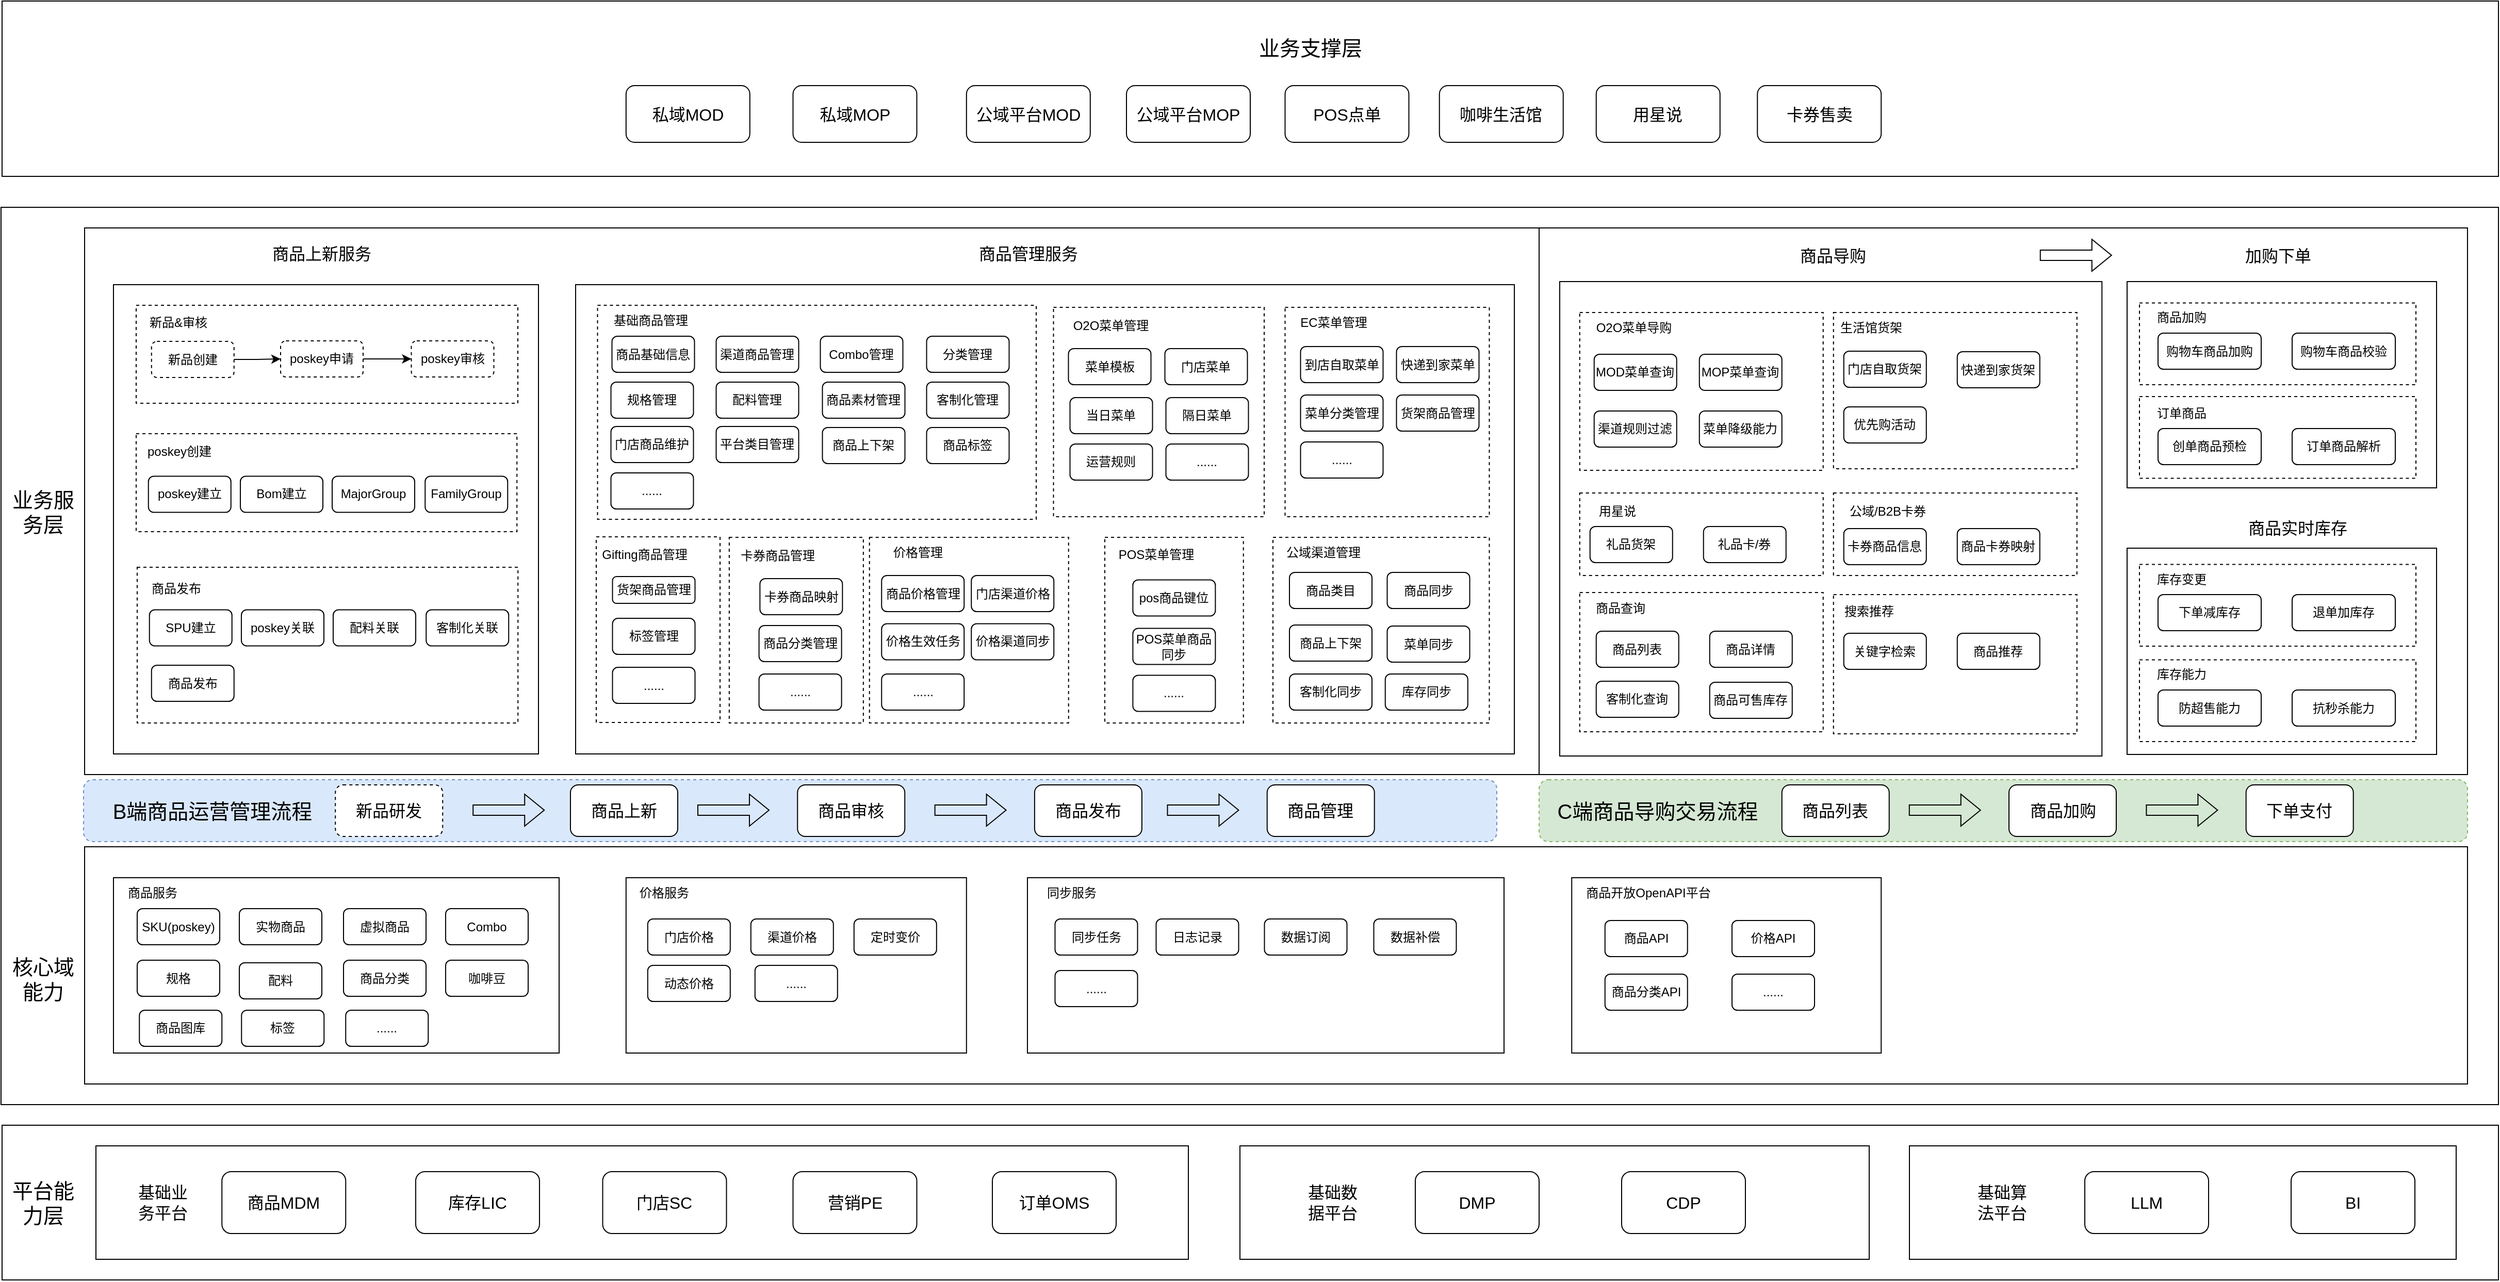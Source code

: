 <mxfile version="24.6.5" type="github">
  <diagram name="第 1 页" id="JwEo4ZOWfjB8EyRa8ezt">
    <mxGraphModel dx="1368" dy="795" grid="1" gridSize="10" guides="1" tooltips="1" connect="1" arrows="1" fold="1" page="1" pageScale="1" pageWidth="827" pageHeight="1169" math="0" shadow="0">
      <root>
        <mxCell id="0" />
        <mxCell id="1" parent="0" />
        <mxCell id="l0JusLFjUwzGI8Q3Fxrc-1" value="" style="rounded=0;whiteSpace=wrap;html=1;direction=west;" parent="1" vertex="1">
          <mxGeometry x="31" y="40" width="2420" height="170" as="geometry" />
        </mxCell>
        <mxCell id="l0JusLFjUwzGI8Q3Fxrc-2" value="私域MOD" style="rounded=1;whiteSpace=wrap;html=1;fontSize=16;" parent="1" vertex="1">
          <mxGeometry x="635.9" y="122" width="120" height="55" as="geometry" />
        </mxCell>
        <mxCell id="l0JusLFjUwzGI8Q3Fxrc-3" value="私域MOP" style="rounded=1;whiteSpace=wrap;html=1;fontSize=16;" parent="1" vertex="1">
          <mxGeometry x="797.75" y="122" width="120" height="55" as="geometry" />
        </mxCell>
        <mxCell id="l0JusLFjUwzGI8Q3Fxrc-4" value="公域平台MOD" style="rounded=1;whiteSpace=wrap;html=1;fontSize=16;" parent="1" vertex="1">
          <mxGeometry x="965.9" y="122" width="120" height="55" as="geometry" />
        </mxCell>
        <mxCell id="l0JusLFjUwzGI8Q3Fxrc-5" value="公域平台MOP" style="rounded=1;whiteSpace=wrap;html=1;fontSize=16;" parent="1" vertex="1">
          <mxGeometry x="1121" y="122" width="120" height="55" as="geometry" />
        </mxCell>
        <mxCell id="l0JusLFjUwzGI8Q3Fxrc-6" value="POS点单" style="rounded=1;whiteSpace=wrap;html=1;fontSize=16;" parent="1" vertex="1">
          <mxGeometry x="1274.75" y="122" width="120" height="55" as="geometry" />
        </mxCell>
        <mxCell id="l0JusLFjUwzGI8Q3Fxrc-7" value="咖啡生活馆" style="rounded=1;whiteSpace=wrap;html=1;fontSize=16;" parent="1" vertex="1">
          <mxGeometry x="1424.38" y="122" width="120" height="55" as="geometry" />
        </mxCell>
        <mxCell id="l0JusLFjUwzGI8Q3Fxrc-8" value="卡券售卖" style="rounded=1;whiteSpace=wrap;html=1;fontSize=16;" parent="1" vertex="1">
          <mxGeometry x="1732.63" y="122" width="120" height="55" as="geometry" />
        </mxCell>
        <mxCell id="l0JusLFjUwzGI8Q3Fxrc-9" value="用星说" style="rounded=1;whiteSpace=wrap;html=1;fontSize=16;" parent="1" vertex="1">
          <mxGeometry x="1576.38" y="122" width="120" height="55" as="geometry" />
        </mxCell>
        <mxCell id="l0JusLFjUwzGI8Q3Fxrc-10" value="业务支撑层" style="text;html=1;align=center;verticalAlign=middle;whiteSpace=wrap;rounded=0;fontSize=20;" parent="1" vertex="1">
          <mxGeometry x="1241" y="70" width="117.25" height="30" as="geometry" />
        </mxCell>
        <mxCell id="l0JusLFjUwzGI8Q3Fxrc-12" value="" style="rounded=0;whiteSpace=wrap;html=1;" parent="1" vertex="1">
          <mxGeometry x="30" y="240" width="2421" height="870" as="geometry" />
        </mxCell>
        <mxCell id="l0JusLFjUwzGI8Q3Fxrc-15" value="业务服务层" style="text;html=1;align=center;verticalAlign=middle;whiteSpace=wrap;rounded=0;fontSize=20;" parent="1" vertex="1">
          <mxGeometry x="31" y="519.5" width="80" height="30" as="geometry" />
        </mxCell>
        <mxCell id="l0JusLFjUwzGI8Q3Fxrc-16" value="" style="rounded=0;whiteSpace=wrap;html=1;" parent="1" vertex="1">
          <mxGeometry x="111" y="260" width="2310" height="530" as="geometry" />
        </mxCell>
        <mxCell id="l0JusLFjUwzGI8Q3Fxrc-17" value="" style="rounded=0;whiteSpace=wrap;html=1;" parent="1" vertex="1">
          <mxGeometry x="111" y="860" width="2310" height="230" as="geometry" />
        </mxCell>
        <mxCell id="l0JusLFjUwzGI8Q3Fxrc-18" value="核心域能力" style="text;html=1;align=center;verticalAlign=middle;whiteSpace=wrap;rounded=0;fontSize=20;" parent="1" vertex="1">
          <mxGeometry x="36" y="972.5" width="70" height="30" as="geometry" />
        </mxCell>
        <mxCell id="l0JusLFjUwzGI8Q3Fxrc-23" value="" style="rounded=0;whiteSpace=wrap;html=1;" parent="1" vertex="1">
          <mxGeometry x="139" y="890" width="432" height="170" as="geometry" />
        </mxCell>
        <mxCell id="l0JusLFjUwzGI8Q3Fxrc-24" value="商品服务" style="text;html=1;align=center;verticalAlign=middle;whiteSpace=wrap;rounded=0;" parent="1" vertex="1">
          <mxGeometry x="146.88" y="890" width="60" height="30" as="geometry" />
        </mxCell>
        <mxCell id="lA0qyLo4BKjcHxZ-h1YO-49" value="SKU(poskey)" style="rounded=1;whiteSpace=wrap;html=1;" parent="1" vertex="1">
          <mxGeometry x="162" y="920" width="80" height="35" as="geometry" />
        </mxCell>
        <mxCell id="lA0qyLo4BKjcHxZ-h1YO-50" value="商品分类" style="rounded=1;whiteSpace=wrap;html=1;" parent="1" vertex="1">
          <mxGeometry x="362" y="970" width="80" height="35" as="geometry" />
        </mxCell>
        <mxCell id="lA0qyLo4BKjcHxZ-h1YO-51" value="实物商品" style="rounded=1;whiteSpace=wrap;html=1;" parent="1" vertex="1">
          <mxGeometry x="261" y="920" width="80" height="35" as="geometry" />
        </mxCell>
        <mxCell id="lA0qyLo4BKjcHxZ-h1YO-52" value="配料" style="rounded=1;whiteSpace=wrap;html=1;" parent="1" vertex="1">
          <mxGeometry x="261" y="972.5" width="80" height="35" as="geometry" />
        </mxCell>
        <mxCell id="lA0qyLo4BKjcHxZ-h1YO-61" value="咖啡豆" style="rounded=1;whiteSpace=wrap;html=1;" parent="1" vertex="1">
          <mxGeometry x="461" y="970" width="80" height="35" as="geometry" />
        </mxCell>
        <mxCell id="lA0qyLo4BKjcHxZ-h1YO-63" value="虚拟商品" style="rounded=1;whiteSpace=wrap;html=1;" parent="1" vertex="1">
          <mxGeometry x="362" y="920" width="80" height="35" as="geometry" />
        </mxCell>
        <mxCell id="lA0qyLo4BKjcHxZ-h1YO-64" value="Combo" style="rounded=1;whiteSpace=wrap;html=1;" parent="1" vertex="1">
          <mxGeometry x="461" y="920" width="80" height="35" as="geometry" />
        </mxCell>
        <mxCell id="l0JusLFjUwzGI8Q3Fxrc-28" value="" style="rounded=0;whiteSpace=wrap;html=1;" parent="1" vertex="1">
          <mxGeometry x="635.9" y="890" width="330" height="170" as="geometry" />
        </mxCell>
        <mxCell id="l0JusLFjUwzGI8Q3Fxrc-29" value="价格服务" style="text;html=1;align=center;verticalAlign=middle;whiteSpace=wrap;rounded=0;" parent="1" vertex="1">
          <mxGeometry x="643.25" y="890" width="60" height="30" as="geometry" />
        </mxCell>
        <mxCell id="l0JusLFjUwzGI8Q3Fxrc-30" value="规格" style="rounded=1;whiteSpace=wrap;html=1;" parent="1" vertex="1">
          <mxGeometry x="162" y="970" width="80" height="35" as="geometry" />
        </mxCell>
        <mxCell id="l0JusLFjUwzGI8Q3Fxrc-33" value="门店价格" style="rounded=1;whiteSpace=wrap;html=1;" parent="1" vertex="1">
          <mxGeometry x="656.9" y="930" width="80" height="35" as="geometry" />
        </mxCell>
        <mxCell id="l0JusLFjUwzGI8Q3Fxrc-34" value="渠道价格" style="rounded=1;whiteSpace=wrap;html=1;" parent="1" vertex="1">
          <mxGeometry x="756.9" y="930" width="80" height="35" as="geometry" />
        </mxCell>
        <mxCell id="l0JusLFjUwzGI8Q3Fxrc-35" value="定时变价" style="rounded=1;whiteSpace=wrap;html=1;" parent="1" vertex="1">
          <mxGeometry x="856.9" y="930" width="80" height="35" as="geometry" />
        </mxCell>
        <mxCell id="l0JusLFjUwzGI8Q3Fxrc-67" style="rounded=0;orthogonalLoop=1;jettySize=auto;html=1;startArrow=none;startFill=0;endArrow=none;endFill=0;entryX=0.49;entryY=1;entryDx=0;entryDy=0;exitX=0.49;exitY=0;exitDx=0;exitDy=0;exitPerimeter=0;entryPerimeter=0;" parent="1" edge="1">
          <mxGeometry relative="1" as="geometry">
            <mxPoint x="1521.0" y="260" as="sourcePoint" />
            <mxPoint x="1521.0" y="790" as="targetPoint" />
          </mxGeometry>
        </mxCell>
        <mxCell id="l0JusLFjUwzGI8Q3Fxrc-99" value="商品导购" style="text;html=1;align=center;verticalAlign=middle;whiteSpace=wrap;rounded=0;fontSize=16;" parent="1" vertex="1">
          <mxGeometry x="1750.5" y="272" width="110" height="30" as="geometry" />
        </mxCell>
        <mxCell id="l0JusLFjUwzGI8Q3Fxrc-100" value="商品管理服务" style="text;html=1;align=center;verticalAlign=middle;whiteSpace=wrap;rounded=0;fontSize=16;" parent="1" vertex="1">
          <mxGeometry x="970.75" y="270" width="110" height="30" as="geometry" />
        </mxCell>
        <mxCell id="l0JusLFjUwzGI8Q3Fxrc-126" value="" style="rounded=0;whiteSpace=wrap;html=1;" parent="1" vertex="1">
          <mxGeometry x="1025" y="890" width="462" height="170" as="geometry" />
        </mxCell>
        <mxCell id="l0JusLFjUwzGI8Q3Fxrc-127" value="同步服务" style="text;html=1;align=center;verticalAlign=middle;whiteSpace=wrap;rounded=0;" parent="1" vertex="1">
          <mxGeometry x="1026.75" y="890" width="81.5" height="30" as="geometry" />
        </mxCell>
        <mxCell id="l0JusLFjUwzGI8Q3Fxrc-128" value="同步任务" style="rounded=1;whiteSpace=wrap;html=1;" parent="1" vertex="1">
          <mxGeometry x="1051.75" y="930" width="80" height="35" as="geometry" />
        </mxCell>
        <mxCell id="l0JusLFjUwzGI8Q3Fxrc-129" value="日志记录" style="rounded=1;whiteSpace=wrap;html=1;" parent="1" vertex="1">
          <mxGeometry x="1149.75" y="930" width="80" height="35" as="geometry" />
        </mxCell>
        <mxCell id="l0JusLFjUwzGI8Q3Fxrc-130" value="数据订阅" style="rounded=1;whiteSpace=wrap;html=1;" parent="1" vertex="1">
          <mxGeometry x="1254.75" y="930" width="80" height="35" as="geometry" />
        </mxCell>
        <mxCell id="l0JusLFjUwzGI8Q3Fxrc-131" value="数据补偿" style="rounded=1;whiteSpace=wrap;html=1;" parent="1" vertex="1">
          <mxGeometry x="1360.75" y="930" width="80" height="35" as="geometry" />
        </mxCell>
        <mxCell id="l0JusLFjUwzGI8Q3Fxrc-138" value="......" style="rounded=1;whiteSpace=wrap;html=1;" parent="1" vertex="1">
          <mxGeometry x="1051.75" y="980" width="80" height="35" as="geometry" />
        </mxCell>
        <mxCell id="l0JusLFjUwzGI8Q3Fxrc-139" value="动态价格" style="rounded=1;whiteSpace=wrap;html=1;" parent="1" vertex="1">
          <mxGeometry x="656.9" y="975" width="80" height="35" as="geometry" />
        </mxCell>
        <mxCell id="l0JusLFjUwzGI8Q3Fxrc-143" value="" style="rounded=0;whiteSpace=wrap;html=1;" parent="1" vertex="1">
          <mxGeometry x="31" y="1130" width="2420" height="150" as="geometry" />
        </mxCell>
        <mxCell id="pvQKCGcLA8fGIk94UltW-13" value="平台能力层" style="text;html=1;align=center;verticalAlign=middle;whiteSpace=wrap;rounded=0;fontSize=20;" parent="1" vertex="1">
          <mxGeometry x="31" y="1190" width="80" height="30" as="geometry" />
        </mxCell>
        <mxCell id="4RWsOriVvPdj0GlWGHnn-2" value="" style="rounded=0;whiteSpace=wrap;html=1;" parent="1" vertex="1">
          <mxGeometry x="122" y="1150" width="1059" height="110" as="geometry" />
        </mxCell>
        <mxCell id="4RWsOriVvPdj0GlWGHnn-3" value="&lt;span style=&quot;font-size: 16px;&quot;&gt;商品MDM&lt;/span&gt;" style="rounded=1;whiteSpace=wrap;html=1;" parent="1" vertex="1">
          <mxGeometry x="244.13" y="1175" width="120" height="60" as="geometry" />
        </mxCell>
        <mxCell id="4RWsOriVvPdj0GlWGHnn-4" value="&lt;span style=&quot;font-size: 16px;&quot;&gt;库存LIC&lt;/span&gt;" style="rounded=1;whiteSpace=wrap;html=1;" parent="1" vertex="1">
          <mxGeometry x="431.99" y="1175" width="120" height="60" as="geometry" />
        </mxCell>
        <mxCell id="4RWsOriVvPdj0GlWGHnn-5" value="&lt;span style=&quot;font-size: 16px;&quot;&gt;门店SC&lt;/span&gt;" style="rounded=1;whiteSpace=wrap;html=1;" parent="1" vertex="1">
          <mxGeometry x="613.25" y="1175" width="120" height="60" as="geometry" />
        </mxCell>
        <mxCell id="4RWsOriVvPdj0GlWGHnn-6" value="基础业务平台" style="text;html=1;align=center;verticalAlign=middle;whiteSpace=wrap;rounded=0;fontSize=16;" parent="1" vertex="1">
          <mxGeometry x="156.63" y="1190" width="60" height="30" as="geometry" />
        </mxCell>
        <mxCell id="4RWsOriVvPdj0GlWGHnn-7" value="&lt;span style=&quot;font-size: 16px;&quot;&gt;营销PE&lt;/span&gt;" style="rounded=1;whiteSpace=wrap;html=1;" parent="1" vertex="1">
          <mxGeometry x="797.75" y="1175" width="120" height="60" as="geometry" />
        </mxCell>
        <mxCell id="4RWsOriVvPdj0GlWGHnn-8" value="&lt;span style=&quot;font-size: 16px;&quot;&gt;订单OMS&lt;/span&gt;" style="rounded=1;whiteSpace=wrap;html=1;" parent="1" vertex="1">
          <mxGeometry x="991" y="1175" width="120" height="60" as="geometry" />
        </mxCell>
        <mxCell id="4RWsOriVvPdj0GlWGHnn-9" value="" style="rounded=0;whiteSpace=wrap;html=1;" parent="1" vertex="1">
          <mxGeometry x="1231" y="1150" width="610" height="110" as="geometry" />
        </mxCell>
        <mxCell id="tdg6JYN3YG7xBNc5__Ap-3" value="" style="rounded=0;whiteSpace=wrap;html=1;" parent="1" vertex="1">
          <mxGeometry x="1541" y="312" width="525.63" height="460" as="geometry" />
        </mxCell>
        <mxCell id="4RWsOriVvPdj0GlWGHnn-10" value="基础数据平台" style="text;html=1;align=center;verticalAlign=middle;whiteSpace=wrap;rounded=0;fontSize=16;" parent="1" vertex="1">
          <mxGeometry x="1291" y="1190" width="60" height="30" as="geometry" />
        </mxCell>
        <mxCell id="4RWsOriVvPdj0GlWGHnn-11" value="&lt;span style=&quot;font-size: 16px;&quot;&gt;DMP&lt;/span&gt;" style="rounded=1;whiteSpace=wrap;html=1;" parent="1" vertex="1">
          <mxGeometry x="1401" y="1175" width="120" height="60" as="geometry" />
        </mxCell>
        <mxCell id="4RWsOriVvPdj0GlWGHnn-12" value="&lt;span style=&quot;font-size: 16px;&quot;&gt;CDP&lt;/span&gt;" style="rounded=1;whiteSpace=wrap;html=1;" parent="1" vertex="1">
          <mxGeometry x="1601" y="1175" width="120" height="60" as="geometry" />
        </mxCell>
        <mxCell id="tdg6JYN3YG7xBNc5__Ap-1" value="" style="rounded=0;whiteSpace=wrap;html=1;" parent="1" vertex="1">
          <mxGeometry x="2091" y="312" width="300" height="200" as="geometry" />
        </mxCell>
        <mxCell id="l0JusLFjUwzGI8Q3Fxrc-68" value="" style="rounded=0;whiteSpace=wrap;html=1;dashed=1;" parent="1" vertex="1">
          <mxGeometry x="1560.38" y="342" width="236" height="153" as="geometry" />
        </mxCell>
        <mxCell id="l0JusLFjUwzGI8Q3Fxrc-69" value="O2O菜单导购" style="text;html=1;align=center;verticalAlign=middle;whiteSpace=wrap;rounded=0;" parent="1" vertex="1">
          <mxGeometry x="1560.38" y="342" width="106" height="30" as="geometry" />
        </mxCell>
        <mxCell id="l0JusLFjUwzGI8Q3Fxrc-70" value="MOD菜单查询" style="rounded=1;whiteSpace=wrap;html=1;" parent="1" vertex="1">
          <mxGeometry x="1574.38" y="382.5" width="80" height="35" as="geometry" />
        </mxCell>
        <mxCell id="l0JusLFjUwzGI8Q3Fxrc-71" value="MOP菜单查询" style="rounded=1;whiteSpace=wrap;html=1;" parent="1" vertex="1">
          <mxGeometry x="1676.38" y="382.5" width="80" height="35" as="geometry" />
        </mxCell>
        <mxCell id="l0JusLFjUwzGI8Q3Fxrc-78" value="渠道规则过滤" style="rounded=1;whiteSpace=wrap;html=1;" parent="1" vertex="1">
          <mxGeometry x="1574.38" y="437.5" width="80" height="35" as="geometry" />
        </mxCell>
        <mxCell id="l0JusLFjUwzGI8Q3Fxrc-79" value="菜单降级能力" style="rounded=1;whiteSpace=wrap;html=1;" parent="1" vertex="1">
          <mxGeometry x="1676.38" y="437.5" width="80" height="35" as="geometry" />
        </mxCell>
        <mxCell id="l0JusLFjUwzGI8Q3Fxrc-80" value="" style="rounded=0;whiteSpace=wrap;html=1;dashed=1;" parent="1" vertex="1">
          <mxGeometry x="1806.38" y="342" width="236" height="151.5" as="geometry" />
        </mxCell>
        <mxCell id="l0JusLFjUwzGI8Q3Fxrc-81" value="生活馆货架" style="text;html=1;align=center;verticalAlign=middle;whiteSpace=wrap;rounded=0;" parent="1" vertex="1">
          <mxGeometry x="1790.38" y="342" width="106" height="30" as="geometry" />
        </mxCell>
        <mxCell id="l0JusLFjUwzGI8Q3Fxrc-82" value="门店自取货架" style="rounded=1;whiteSpace=wrap;html=1;" parent="1" vertex="1">
          <mxGeometry x="1816.38" y="379.5" width="80" height="35" as="geometry" />
        </mxCell>
        <mxCell id="l0JusLFjUwzGI8Q3Fxrc-83" value="快递到家货架" style="rounded=1;whiteSpace=wrap;html=1;" parent="1" vertex="1">
          <mxGeometry x="1926.38" y="380" width="80" height="35" as="geometry" />
        </mxCell>
        <mxCell id="l0JusLFjUwzGI8Q3Fxrc-84" value="优先购活动" style="rounded=1;whiteSpace=wrap;html=1;" parent="1" vertex="1">
          <mxGeometry x="1816.38" y="433.5" width="80" height="35" as="geometry" />
        </mxCell>
        <mxCell id="l0JusLFjUwzGI8Q3Fxrc-85" value="" style="rounded=0;whiteSpace=wrap;html=1;dashed=1;" parent="1" vertex="1">
          <mxGeometry x="1560.38" y="613.5" width="236" height="135" as="geometry" />
        </mxCell>
        <mxCell id="l0JusLFjUwzGI8Q3Fxrc-87" value="商品列表" style="rounded=1;whiteSpace=wrap;html=1;" parent="1" vertex="1">
          <mxGeometry x="1576.38" y="651" width="80" height="35" as="geometry" />
        </mxCell>
        <mxCell id="l0JusLFjUwzGI8Q3Fxrc-88" value="商品详情" style="rounded=1;whiteSpace=wrap;html=1;" parent="1" vertex="1">
          <mxGeometry x="1686.38" y="651" width="80" height="35" as="geometry" />
        </mxCell>
        <mxCell id="l0JusLFjUwzGI8Q3Fxrc-89" value="客制化查询" style="rounded=1;whiteSpace=wrap;html=1;" parent="1" vertex="1">
          <mxGeometry x="1576.38" y="699.5" width="80" height="35" as="geometry" />
        </mxCell>
        <mxCell id="l0JusLFjUwzGI8Q3Fxrc-90" value="商品可售库存" style="rounded=1;whiteSpace=wrap;html=1;" parent="1" vertex="1">
          <mxGeometry x="1686.38" y="700.5" width="80" height="35" as="geometry" />
        </mxCell>
        <mxCell id="l0JusLFjUwzGI8Q3Fxrc-92" value="" style="rounded=0;whiteSpace=wrap;html=1;dashed=1;" parent="1" vertex="1">
          <mxGeometry x="1806.38" y="615.5" width="236" height="135" as="geometry" />
        </mxCell>
        <mxCell id="l0JusLFjUwzGI8Q3Fxrc-93" value="搜索推荐" style="text;html=1;align=center;verticalAlign=middle;whiteSpace=wrap;rounded=0;" parent="1" vertex="1">
          <mxGeometry x="1788.38" y="617.25" width="106" height="30" as="geometry" />
        </mxCell>
        <mxCell id="l0JusLFjUwzGI8Q3Fxrc-91" value="关键字检索" style="rounded=1;whiteSpace=wrap;html=1;" parent="1" vertex="1">
          <mxGeometry x="1816.38" y="653" width="80" height="35" as="geometry" />
        </mxCell>
        <mxCell id="l0JusLFjUwzGI8Q3Fxrc-94" value="商品推荐" style="rounded=1;whiteSpace=wrap;html=1;" parent="1" vertex="1">
          <mxGeometry x="1926.38" y="653" width="80" height="35" as="geometry" />
        </mxCell>
        <mxCell id="l0JusLFjUwzGI8Q3Fxrc-95" value="" style="rounded=0;whiteSpace=wrap;html=1;dashed=1;" parent="1" vertex="1">
          <mxGeometry x="1560.38" y="517" width="236" height="80" as="geometry" />
        </mxCell>
        <mxCell id="l0JusLFjUwzGI8Q3Fxrc-96" value="用星说" style="text;html=1;align=center;verticalAlign=middle;whiteSpace=wrap;rounded=0;" parent="1" vertex="1">
          <mxGeometry x="1544.38" y="519.5" width="106" height="30" as="geometry" />
        </mxCell>
        <mxCell id="l0JusLFjUwzGI8Q3Fxrc-97" value="礼品货架" style="rounded=1;whiteSpace=wrap;html=1;" parent="1" vertex="1">
          <mxGeometry x="1570.38" y="549.5" width="80" height="35" as="geometry" />
        </mxCell>
        <mxCell id="l0JusLFjUwzGI8Q3Fxrc-98" value="礼品卡/券" style="rounded=1;whiteSpace=wrap;html=1;" parent="1" vertex="1">
          <mxGeometry x="1680.38" y="549.5" width="80" height="35" as="geometry" />
        </mxCell>
        <mxCell id="zTJ-ibRRX8hSOmWthj6w-14" value="商品查询" style="text;html=1;align=center;verticalAlign=middle;whiteSpace=wrap;rounded=0;" parent="1" vertex="1">
          <mxGeometry x="1552.63" y="613.5" width="93.75" height="30" as="geometry" />
        </mxCell>
        <mxCell id="zTJ-ibRRX8hSOmWthj6w-15" value="" style="rounded=0;whiteSpace=wrap;html=1;dashed=1;" parent="1" vertex="1">
          <mxGeometry x="1806.38" y="517" width="236" height="80" as="geometry" />
        </mxCell>
        <mxCell id="zTJ-ibRRX8hSOmWthj6w-16" value="公域/B2B卡券" style="text;html=1;align=center;verticalAlign=middle;whiteSpace=wrap;rounded=0;" parent="1" vertex="1">
          <mxGeometry x="1806.38" y="519.5" width="106" height="30" as="geometry" />
        </mxCell>
        <mxCell id="zTJ-ibRRX8hSOmWthj6w-17" value="卡券商品信息" style="rounded=1;whiteSpace=wrap;html=1;" parent="1" vertex="1">
          <mxGeometry x="1816.38" y="551.5" width="80" height="35" as="geometry" />
        </mxCell>
        <mxCell id="zTJ-ibRRX8hSOmWthj6w-18" value="商品卡券映射" style="rounded=1;whiteSpace=wrap;html=1;" parent="1" vertex="1">
          <mxGeometry x="1926.38" y="551.5" width="80" height="35" as="geometry" />
        </mxCell>
        <mxCell id="tdg6JYN3YG7xBNc5__Ap-4" value="加购下单" style="text;html=1;align=center;verticalAlign=middle;whiteSpace=wrap;rounded=0;fontSize=16;" parent="1" vertex="1">
          <mxGeometry x="2169.5" y="272" width="135" height="30" as="geometry" />
        </mxCell>
        <mxCell id="tdg6JYN3YG7xBNc5__Ap-9" value="" style="rounded=0;whiteSpace=wrap;html=1;dashed=1;" parent="1" vertex="1">
          <mxGeometry x="2103" y="332.75" width="268" height="79.25" as="geometry" />
        </mxCell>
        <mxCell id="tdg6JYN3YG7xBNc5__Ap-5" value="购物车商品加购" style="rounded=1;whiteSpace=wrap;html=1;" parent="1" vertex="1">
          <mxGeometry x="2121" y="362" width="100" height="35" as="geometry" />
        </mxCell>
        <mxCell id="tdg6JYN3YG7xBNc5__Ap-6" value="购物车商品校验" style="rounded=1;whiteSpace=wrap;html=1;" parent="1" vertex="1">
          <mxGeometry x="2251" y="362" width="100" height="35" as="geometry" />
        </mxCell>
        <mxCell id="tdg6JYN3YG7xBNc5__Ap-10" value="商品加购" style="text;html=1;align=center;verticalAlign=middle;whiteSpace=wrap;rounded=0;" parent="1" vertex="1">
          <mxGeometry x="2091" y="332" width="106" height="30" as="geometry" />
        </mxCell>
        <mxCell id="tdg6JYN3YG7xBNc5__Ap-11" value="" style="rounded=0;whiteSpace=wrap;html=1;dashed=1;" parent="1" vertex="1">
          <mxGeometry x="2103" y="423.5" width="268" height="79.25" as="geometry" />
        </mxCell>
        <mxCell id="tdg6JYN3YG7xBNc5__Ap-7" value="创单商品预检" style="rounded=1;whiteSpace=wrap;html=1;" parent="1" vertex="1">
          <mxGeometry x="2121" y="454.5" width="100" height="35" as="geometry" />
        </mxCell>
        <mxCell id="tdg6JYN3YG7xBNc5__Ap-8" value="订单商品解析" style="rounded=1;whiteSpace=wrap;html=1;" parent="1" vertex="1">
          <mxGeometry x="2251" y="454.5" width="100" height="35" as="geometry" />
        </mxCell>
        <mxCell id="tdg6JYN3YG7xBNc5__Ap-12" value="订单商品" style="text;html=1;align=center;verticalAlign=middle;whiteSpace=wrap;rounded=0;" parent="1" vertex="1">
          <mxGeometry x="2106" y="424.5" width="76" height="30" as="geometry" />
        </mxCell>
        <mxCell id="tdg6JYN3YG7xBNc5__Ap-13" value="" style="rounded=0;whiteSpace=wrap;html=1;" parent="1" vertex="1">
          <mxGeometry x="2091" y="570.5" width="300" height="200" as="geometry" />
        </mxCell>
        <mxCell id="tdg6JYN3YG7xBNc5__Ap-14" value="商品实时库存" style="text;html=1;align=center;verticalAlign=middle;whiteSpace=wrap;rounded=0;fontSize=16;" parent="1" vertex="1">
          <mxGeometry x="2188.5" y="536" width="135" height="30" as="geometry" />
        </mxCell>
        <mxCell id="tdg6JYN3YG7xBNc5__Ap-18" value="" style="rounded=0;whiteSpace=wrap;html=1;dashed=1;" parent="1" vertex="1">
          <mxGeometry x="2103" y="586.25" width="268" height="79.25" as="geometry" />
        </mxCell>
        <mxCell id="tdg6JYN3YG7xBNc5__Ap-19" value="下单减库存" style="rounded=1;whiteSpace=wrap;html=1;" parent="1" vertex="1">
          <mxGeometry x="2121" y="615.5" width="100" height="35" as="geometry" />
        </mxCell>
        <mxCell id="tdg6JYN3YG7xBNc5__Ap-20" value="退单加库存" style="rounded=1;whiteSpace=wrap;html=1;" parent="1" vertex="1">
          <mxGeometry x="2251" y="615.5" width="100" height="35" as="geometry" />
        </mxCell>
        <mxCell id="tdg6JYN3YG7xBNc5__Ap-21" value="库存变更" style="text;html=1;align=center;verticalAlign=middle;whiteSpace=wrap;rounded=0;" parent="1" vertex="1">
          <mxGeometry x="2091" y="585.5" width="106" height="30" as="geometry" />
        </mxCell>
        <mxCell id="tdg6JYN3YG7xBNc5__Ap-22" value="" style="rounded=0;whiteSpace=wrap;html=1;dashed=1;" parent="1" vertex="1">
          <mxGeometry x="2103" y="678.75" width="268" height="79.25" as="geometry" />
        </mxCell>
        <mxCell id="tdg6JYN3YG7xBNc5__Ap-23" value="防超售能力" style="rounded=1;whiteSpace=wrap;html=1;" parent="1" vertex="1">
          <mxGeometry x="2121" y="708" width="100" height="35" as="geometry" />
        </mxCell>
        <mxCell id="tdg6JYN3YG7xBNc5__Ap-24" value="抗秒杀能力" style="rounded=1;whiteSpace=wrap;html=1;" parent="1" vertex="1">
          <mxGeometry x="2251" y="708" width="100" height="35" as="geometry" />
        </mxCell>
        <mxCell id="tdg6JYN3YG7xBNc5__Ap-25" value="库存能力" style="text;html=1;align=center;verticalAlign=middle;whiteSpace=wrap;rounded=0;" parent="1" vertex="1">
          <mxGeometry x="2091" y="678" width="106" height="30" as="geometry" />
        </mxCell>
        <mxCell id="tdg6JYN3YG7xBNc5__Ap-26" value="" style="rounded=0;whiteSpace=wrap;html=1;" parent="1" vertex="1">
          <mxGeometry x="587" y="315" width="910" height="455" as="geometry" />
        </mxCell>
        <mxCell id="l0JusLFjUwzGI8Q3Fxrc-39" value="" style="rounded=0;whiteSpace=wrap;html=1;dashed=1;" parent="1" vertex="1">
          <mxGeometry x="1050.25" y="337" width="204.25" height="203" as="geometry" />
        </mxCell>
        <mxCell id="l0JusLFjUwzGI8Q3Fxrc-40" value="O2O菜单管理" style="text;html=1;align=center;verticalAlign=middle;whiteSpace=wrap;rounded=0;" parent="1" vertex="1">
          <mxGeometry x="1053.25" y="339.5" width="106" height="30" as="geometry" />
        </mxCell>
        <mxCell id="l0JusLFjUwzGI8Q3Fxrc-41" value="" style="rounded=0;whiteSpace=wrap;html=1;dashed=1;" parent="1" vertex="1">
          <mxGeometry x="1274.75" y="337" width="198" height="203" as="geometry" />
        </mxCell>
        <mxCell id="l0JusLFjUwzGI8Q3Fxrc-42" value="EC菜单管理" style="text;html=1;align=center;verticalAlign=middle;whiteSpace=wrap;rounded=0;" parent="1" vertex="1">
          <mxGeometry x="1268.75" y="337" width="106" height="30" as="geometry" />
        </mxCell>
        <mxCell id="l0JusLFjUwzGI8Q3Fxrc-101" value="菜单模板" style="rounded=1;whiteSpace=wrap;html=1;" parent="1" vertex="1">
          <mxGeometry x="1064.75" y="377" width="80" height="35" as="geometry" />
        </mxCell>
        <mxCell id="l0JusLFjUwzGI8Q3Fxrc-104" value="门店菜单" style="rounded=1;whiteSpace=wrap;html=1;" parent="1" vertex="1">
          <mxGeometry x="1158.25" y="377" width="80" height="35" as="geometry" />
        </mxCell>
        <mxCell id="l0JusLFjUwzGI8Q3Fxrc-108" value="当日菜单" style="rounded=1;whiteSpace=wrap;html=1;" parent="1" vertex="1">
          <mxGeometry x="1066.25" y="424.5" width="80" height="35" as="geometry" />
        </mxCell>
        <mxCell id="l0JusLFjUwzGI8Q3Fxrc-109" value="隔日菜单" style="rounded=1;whiteSpace=wrap;html=1;" parent="1" vertex="1">
          <mxGeometry x="1159.25" y="424.5" width="80" height="35" as="geometry" />
        </mxCell>
        <mxCell id="l0JusLFjUwzGI8Q3Fxrc-111" value="运营规则" style="rounded=1;whiteSpace=wrap;html=1;" parent="1" vertex="1">
          <mxGeometry x="1066.25" y="469.5" width="80" height="35" as="geometry" />
        </mxCell>
        <mxCell id="l0JusLFjUwzGI8Q3Fxrc-112" value="到店自取菜单" style="rounded=1;whiteSpace=wrap;html=1;" parent="1" vertex="1">
          <mxGeometry x="1289.75" y="375" width="80" height="35" as="geometry" />
        </mxCell>
        <mxCell id="l0JusLFjUwzGI8Q3Fxrc-113" value="快递到家菜单" style="rounded=1;whiteSpace=wrap;html=1;" parent="1" vertex="1">
          <mxGeometry x="1382.75" y="375" width="80" height="35" as="geometry" />
        </mxCell>
        <mxCell id="l0JusLFjUwzGI8Q3Fxrc-114" value="菜单分类管理" style="rounded=1;whiteSpace=wrap;html=1;" parent="1" vertex="1">
          <mxGeometry x="1289.75" y="422" width="80" height="35" as="geometry" />
        </mxCell>
        <mxCell id="l0JusLFjUwzGI8Q3Fxrc-115" value="货架商品管理" style="rounded=1;whiteSpace=wrap;html=1;" parent="1" vertex="1">
          <mxGeometry x="1382.75" y="422" width="80" height="35" as="geometry" />
        </mxCell>
        <mxCell id="l0JusLFjUwzGI8Q3Fxrc-123" value="......" style="rounded=1;whiteSpace=wrap;html=1;" parent="1" vertex="1">
          <mxGeometry x="1289.75" y="467.5" width="80" height="35" as="geometry" />
        </mxCell>
        <mxCell id="tdg6JYN3YG7xBNc5__Ap-28" value="" style="rounded=0;whiteSpace=wrap;html=1;strokeColor=default;gradientColor=none;" parent="1" vertex="1">
          <mxGeometry x="139" y="315" width="412" height="455" as="geometry" />
        </mxCell>
        <mxCell id="tdg6JYN3YG7xBNc5__Ap-29" value="商品上新服务" style="text;html=1;align=center;verticalAlign=middle;whiteSpace=wrap;rounded=0;fontSize=16;" parent="1" vertex="1">
          <mxGeometry x="286" y="270" width="110" height="30" as="geometry" />
        </mxCell>
        <mxCell id="tdg6JYN3YG7xBNc5__Ap-30" value="......" style="rounded=1;whiteSpace=wrap;html=1;" parent="1" vertex="1">
          <mxGeometry x="1159.25" y="469.5" width="80" height="35" as="geometry" />
        </mxCell>
        <mxCell id="tdg6JYN3YG7xBNc5__Ap-31" value="" style="group" parent="1" vertex="1" connectable="0">
          <mxGeometry x="607" y="559.5" width="120" height="180" as="geometry" />
        </mxCell>
        <mxCell id="zTJ-ibRRX8hSOmWthj6w-3" value="" style="rounded=0;whiteSpace=wrap;html=1;dashed=1;" parent="tdg6JYN3YG7xBNc5__Ap-31" vertex="1">
          <mxGeometry width="120" height="180" as="geometry" />
        </mxCell>
        <mxCell id="zTJ-ibRRX8hSOmWthj6w-4" value="Gifting商品管理" style="text;html=1;align=center;verticalAlign=middle;whiteSpace=wrap;rounded=0;" parent="tdg6JYN3YG7xBNc5__Ap-31" vertex="1">
          <mxGeometry y="2.5" width="93.62" height="30" as="geometry" />
        </mxCell>
        <mxCell id="zTJ-ibRRX8hSOmWthj6w-7" value="货架商品管理" style="rounded=1;whiteSpace=wrap;html=1;" parent="tdg6JYN3YG7xBNc5__Ap-31" vertex="1">
          <mxGeometry x="15.75" y="38.56" width="80" height="26" as="geometry" />
        </mxCell>
        <mxCell id="zTJ-ibRRX8hSOmWthj6w-8" value="标签管理" style="rounded=1;whiteSpace=wrap;html=1;" parent="tdg6JYN3YG7xBNc5__Ap-31" vertex="1">
          <mxGeometry x="15.75" y="79.06" width="80" height="35" as="geometry" />
        </mxCell>
        <mxCell id="zTJ-ibRRX8hSOmWthj6w-9" value="......" style="rounded=1;whiteSpace=wrap;html=1;" parent="tdg6JYN3YG7xBNc5__Ap-31" vertex="1">
          <mxGeometry x="15.75" y="126.56" width="80" height="35" as="geometry" />
        </mxCell>
        <mxCell id="tdg6JYN3YG7xBNc5__Ap-32" value="" style="group" parent="1" vertex="1" connectable="0">
          <mxGeometry x="865.87" y="560" width="199" height="189.38" as="geometry" />
        </mxCell>
        <mxCell id="l0JusLFjUwzGI8Q3Fxrc-102" value="" style="rounded=0;whiteSpace=wrap;html=1;dashed=1;" parent="tdg6JYN3YG7xBNc5__Ap-32" vertex="1">
          <mxGeometry x="6" width="193" height="180" as="geometry" />
        </mxCell>
        <mxCell id="l0JusLFjUwzGI8Q3Fxrc-103" value="价格管理" style="text;html=1;align=center;verticalAlign=middle;whiteSpace=wrap;rounded=0;" parent="tdg6JYN3YG7xBNc5__Ap-32" vertex="1">
          <mxGeometry width="106" height="30" as="geometry" />
        </mxCell>
        <mxCell id="l0JusLFjUwzGI8Q3Fxrc-118" value="商品价格管理" style="rounded=1;whiteSpace=wrap;html=1;" parent="tdg6JYN3YG7xBNc5__Ap-32" vertex="1">
          <mxGeometry x="17.75" y="37" width="80" height="35" as="geometry" />
        </mxCell>
        <mxCell id="l0JusLFjUwzGI8Q3Fxrc-119" value="门店渠道价格" style="rounded=1;whiteSpace=wrap;html=1;" parent="tdg6JYN3YG7xBNc5__Ap-32" vertex="1">
          <mxGeometry x="104.75" y="37" width="80" height="35" as="geometry" />
        </mxCell>
        <mxCell id="l0JusLFjUwzGI8Q3Fxrc-120" value="价格生效任务" style="rounded=1;whiteSpace=wrap;html=1;" parent="tdg6JYN3YG7xBNc5__Ap-32" vertex="1">
          <mxGeometry x="17.75" y="83.75" width="80" height="35" as="geometry" />
        </mxCell>
        <mxCell id="l0JusLFjUwzGI8Q3Fxrc-121" value="价格渠道同步" style="rounded=1;whiteSpace=wrap;html=1;" parent="tdg6JYN3YG7xBNc5__Ap-32" vertex="1">
          <mxGeometry x="104.75" y="83.75" width="80" height="35" as="geometry" />
        </mxCell>
        <mxCell id="l0JusLFjUwzGI8Q3Fxrc-122" value="......" style="rounded=1;whiteSpace=wrap;html=1;" parent="tdg6JYN3YG7xBNc5__Ap-32" vertex="1">
          <mxGeometry x="17.75" y="132.5" width="80" height="35" as="geometry" />
        </mxCell>
        <mxCell id="tdg6JYN3YG7xBNc5__Ap-33" value="xx" style="group" parent="1" vertex="1" connectable="0">
          <mxGeometry x="735.87" y="560" width="130.06" height="180" as="geometry" />
        </mxCell>
        <mxCell id="zTJ-ibRRX8hSOmWthj6w-5" value="x" style="rounded=0;whiteSpace=wrap;html=1;dashed=1;" parent="tdg6JYN3YG7xBNc5__Ap-33" vertex="1">
          <mxGeometry x="0.06" width="130" height="180" as="geometry" />
        </mxCell>
        <mxCell id="zTJ-ibRRX8hSOmWthj6w-10" value="卡券商品管理" style="text;html=1;align=center;verticalAlign=middle;whiteSpace=wrap;rounded=0;" parent="tdg6JYN3YG7xBNc5__Ap-33" vertex="1">
          <mxGeometry y="2.5" width="93.62" height="30" as="geometry" />
        </mxCell>
        <mxCell id="zTJ-ibRRX8hSOmWthj6w-11" value="卡券商品映射" style="rounded=1;whiteSpace=wrap;html=1;" parent="tdg6JYN3YG7xBNc5__Ap-33" vertex="1">
          <mxGeometry x="29.81" y="40" width="80" height="35" as="geometry" />
        </mxCell>
        <mxCell id="zTJ-ibRRX8hSOmWthj6w-12" value="商品分类管理" style="rounded=1;whiteSpace=wrap;html=1;" parent="tdg6JYN3YG7xBNc5__Ap-33" vertex="1">
          <mxGeometry x="28.93" y="85.5" width="80" height="35" as="geometry" />
        </mxCell>
        <mxCell id="zTJ-ibRRX8hSOmWthj6w-13" value="......" style="rounded=1;whiteSpace=wrap;html=1;" parent="tdg6JYN3YG7xBNc5__Ap-33" vertex="1">
          <mxGeometry x="28.93" y="132.5" width="80" height="35" as="geometry" />
        </mxCell>
        <mxCell id="tdg6JYN3YG7xBNc5__Ap-34" value="" style="group" parent="1" vertex="1" connectable="0">
          <mxGeometry x="1097" y="560" width="137.37" height="180" as="geometry" />
        </mxCell>
        <mxCell id="l0JusLFjUwzGI8Q3Fxrc-124" value="" style="rounded=0;whiteSpace=wrap;html=1;dashed=1;" parent="tdg6JYN3YG7xBNc5__Ap-34" vertex="1">
          <mxGeometry x="3" width="134.37" height="180" as="geometry" />
        </mxCell>
        <mxCell id="l0JusLFjUwzGI8Q3Fxrc-125" value="POS菜单管理" style="text;html=1;align=center;verticalAlign=middle;whiteSpace=wrap;rounded=0;" parent="tdg6JYN3YG7xBNc5__Ap-34" vertex="1">
          <mxGeometry y="2" width="106" height="30" as="geometry" />
        </mxCell>
        <mxCell id="l0JusLFjUwzGI8Q3Fxrc-140" value="pos商品键位" style="rounded=1;whiteSpace=wrap;html=1;" parent="tdg6JYN3YG7xBNc5__Ap-34" vertex="1">
          <mxGeometry x="30.19" y="41.25" width="80" height="35" as="geometry" />
        </mxCell>
        <mxCell id="l0JusLFjUwzGI8Q3Fxrc-141" value="POS菜单商品同步" style="rounded=1;whiteSpace=wrap;html=1;" parent="tdg6JYN3YG7xBNc5__Ap-34" vertex="1">
          <mxGeometry x="30.19" y="88.25" width="80" height="35" as="geometry" />
        </mxCell>
        <mxCell id="l0JusLFjUwzGI8Q3Fxrc-142" value="......" style="rounded=1;whiteSpace=wrap;html=1;" parent="tdg6JYN3YG7xBNc5__Ap-34" vertex="1">
          <mxGeometry x="30.19" y="133.75" width="80" height="35" as="geometry" />
        </mxCell>
        <mxCell id="tdg6JYN3YG7xBNc5__Ap-35" value="" style="group" parent="1" vertex="1" connectable="0">
          <mxGeometry x="1259" y="560" width="213.75" height="189.38" as="geometry" />
        </mxCell>
        <mxCell id="l0JusLFjUwzGI8Q3Fxrc-56" value="" style="rounded=0;whiteSpace=wrap;html=1;dashed=1;" parent="tdg6JYN3YG7xBNc5__Ap-35" vertex="1">
          <mxGeometry x="4" width="209.75" height="180" as="geometry" />
        </mxCell>
        <mxCell id="l0JusLFjUwzGI8Q3Fxrc-57" value="公域渠道管理" style="text;html=1;align=center;verticalAlign=middle;whiteSpace=wrap;rounded=0;" parent="tdg6JYN3YG7xBNc5__Ap-35" vertex="1">
          <mxGeometry width="106" height="30" as="geometry" />
        </mxCell>
        <mxCell id="l0JusLFjUwzGI8Q3Fxrc-58" value="商品类目" style="rounded=1;whiteSpace=wrap;html=1;" parent="tdg6JYN3YG7xBNc5__Ap-35" vertex="1">
          <mxGeometry x="20" y="34" width="80" height="35" as="geometry" />
        </mxCell>
        <mxCell id="l0JusLFjUwzGI8Q3Fxrc-59" value="商品同步" style="rounded=1;whiteSpace=wrap;html=1;" parent="tdg6JYN3YG7xBNc5__Ap-35" vertex="1">
          <mxGeometry x="114.75" y="34" width="80" height="35" as="geometry" />
        </mxCell>
        <mxCell id="l0JusLFjUwzGI8Q3Fxrc-60" value="商品上下架" style="rounded=1;whiteSpace=wrap;html=1;" parent="tdg6JYN3YG7xBNc5__Ap-35" vertex="1">
          <mxGeometry x="20" y="85" width="80" height="35" as="geometry" />
        </mxCell>
        <mxCell id="l0JusLFjUwzGI8Q3Fxrc-61" value="菜单同步" style="rounded=1;whiteSpace=wrap;html=1;" parent="tdg6JYN3YG7xBNc5__Ap-35" vertex="1">
          <mxGeometry x="114.75" y="86" width="80" height="35" as="geometry" />
        </mxCell>
        <mxCell id="l0JusLFjUwzGI8Q3Fxrc-62" value="客制化同步" style="rounded=1;whiteSpace=wrap;html=1;" parent="tdg6JYN3YG7xBNc5__Ap-35" vertex="1">
          <mxGeometry x="20" y="132.5" width="80" height="35" as="geometry" />
        </mxCell>
        <mxCell id="4RWsOriVvPdj0GlWGHnn-1" value="库存同步" style="rounded=1;whiteSpace=wrap;html=1;" parent="tdg6JYN3YG7xBNc5__Ap-35" vertex="1">
          <mxGeometry x="112.88" y="132.5" width="80" height="35" as="geometry" />
        </mxCell>
        <mxCell id="tdg6JYN3YG7xBNc5__Ap-36" value="" style="group" parent="1" vertex="1" connectable="0">
          <mxGeometry x="607" y="335" width="426.5" height="207.5" as="geometry" />
        </mxCell>
        <mxCell id="l0JusLFjUwzGI8Q3Fxrc-36" value="" style="rounded=0;whiteSpace=wrap;html=1;dashed=1;" parent="tdg6JYN3YG7xBNc5__Ap-36" vertex="1">
          <mxGeometry x="1.25" width="425.25" height="207.5" as="geometry" />
        </mxCell>
        <mxCell id="l0JusLFjUwzGI8Q3Fxrc-38" value="基础商品管理" style="text;html=1;align=center;verticalAlign=middle;whiteSpace=wrap;rounded=0;" parent="tdg6JYN3YG7xBNc5__Ap-36" vertex="1">
          <mxGeometry width="106" height="30" as="geometry" />
        </mxCell>
        <mxCell id="l0JusLFjUwzGI8Q3Fxrc-43" value="商品基础信息" style="rounded=1;whiteSpace=wrap;html=1;" parent="tdg6JYN3YG7xBNc5__Ap-36" vertex="1">
          <mxGeometry x="15.25" y="30" width="80" height="35" as="geometry" />
        </mxCell>
        <mxCell id="l0JusLFjUwzGI8Q3Fxrc-44" value="渠道商品管理" style="rounded=1;whiteSpace=wrap;html=1;" parent="tdg6JYN3YG7xBNc5__Ap-36" vertex="1">
          <mxGeometry x="116.25" y="30" width="80" height="35" as="geometry" />
        </mxCell>
        <mxCell id="l0JusLFjUwzGI8Q3Fxrc-45" value="Combo管理" style="rounded=1;whiteSpace=wrap;html=1;" parent="tdg6JYN3YG7xBNc5__Ap-36" vertex="1">
          <mxGeometry x="217.25" y="30" width="80" height="35" as="geometry" />
        </mxCell>
        <mxCell id="l0JusLFjUwzGI8Q3Fxrc-46" value="分类管理" style="rounded=1;whiteSpace=wrap;html=1;" parent="tdg6JYN3YG7xBNc5__Ap-36" vertex="1">
          <mxGeometry x="320.25" y="30" width="80" height="35" as="geometry" />
        </mxCell>
        <mxCell id="l0JusLFjUwzGI8Q3Fxrc-47" value="规格管理" style="rounded=1;whiteSpace=wrap;html=1;" parent="tdg6JYN3YG7xBNc5__Ap-36" vertex="1">
          <mxGeometry x="14.25" y="74.5" width="80" height="35" as="geometry" />
        </mxCell>
        <mxCell id="l0JusLFjUwzGI8Q3Fxrc-48" value="配料管理" style="rounded=1;whiteSpace=wrap;html=1;" parent="tdg6JYN3YG7xBNc5__Ap-36" vertex="1">
          <mxGeometry x="116.25" y="74.5" width="80" height="35" as="geometry" />
        </mxCell>
        <mxCell id="l0JusLFjUwzGI8Q3Fxrc-49" value="商品素材管理" style="rounded=1;whiteSpace=wrap;html=1;" parent="tdg6JYN3YG7xBNc5__Ap-36" vertex="1">
          <mxGeometry x="219.25" y="74.5" width="80" height="35" as="geometry" />
        </mxCell>
        <mxCell id="l0JusLFjUwzGI8Q3Fxrc-50" value="门店商品维护" style="rounded=1;whiteSpace=wrap;html=1;" parent="tdg6JYN3YG7xBNc5__Ap-36" vertex="1">
          <mxGeometry x="14.25" y="117.5" width="80" height="35" as="geometry" />
        </mxCell>
        <mxCell id="l0JusLFjUwzGI8Q3Fxrc-51" value="平台类目管理" style="rounded=1;whiteSpace=wrap;html=1;" parent="tdg6JYN3YG7xBNc5__Ap-36" vertex="1">
          <mxGeometry x="116.25" y="117.5" width="80" height="35" as="geometry" />
        </mxCell>
        <mxCell id="l0JusLFjUwzGI8Q3Fxrc-52" value="商品上下架" style="rounded=1;whiteSpace=wrap;html=1;" parent="tdg6JYN3YG7xBNc5__Ap-36" vertex="1">
          <mxGeometry x="219.25" y="118.5" width="80" height="35" as="geometry" />
        </mxCell>
        <mxCell id="l0JusLFjUwzGI8Q3Fxrc-53" value="商品标签" style="rounded=1;whiteSpace=wrap;html=1;" parent="tdg6JYN3YG7xBNc5__Ap-36" vertex="1">
          <mxGeometry x="320.25" y="118.5" width="80" height="35" as="geometry" />
        </mxCell>
        <mxCell id="l0JusLFjUwzGI8Q3Fxrc-63" value="客制化管理" style="rounded=1;whiteSpace=wrap;html=1;" parent="tdg6JYN3YG7xBNc5__Ap-36" vertex="1">
          <mxGeometry x="320.25" y="74.5" width="80" height="35" as="geometry" />
        </mxCell>
        <mxCell id="l0JusLFjUwzGI8Q3Fxrc-117" value="......" style="rounded=1;whiteSpace=wrap;html=1;" parent="tdg6JYN3YG7xBNc5__Ap-36" vertex="1">
          <mxGeometry x="14.25" y="162.5" width="80" height="35" as="geometry" />
        </mxCell>
        <mxCell id="tdg6JYN3YG7xBNc5__Ap-57" value="" style="rounded=0;whiteSpace=wrap;html=1;dashed=1;" parent="1" vertex="1">
          <mxGeometry x="161" y="335" width="370" height="95" as="geometry" />
        </mxCell>
        <mxCell id="tdg6JYN3YG7xBNc5__Ap-58" value="新品&amp;amp;审核" style="text;html=1;align=center;verticalAlign=middle;whiteSpace=wrap;rounded=0;" parent="1" vertex="1">
          <mxGeometry x="149" y="337" width="106" height="30" as="geometry" />
        </mxCell>
        <mxCell id="tdg6JYN3YG7xBNc5__Ap-62" style="edgeStyle=orthogonalEdgeStyle;rounded=0;orthogonalLoop=1;jettySize=auto;html=1;exitX=1;exitY=0.5;exitDx=0;exitDy=0;entryX=0;entryY=0.5;entryDx=0;entryDy=0;" parent="1" source="tdg6JYN3YG7xBNc5__Ap-59" target="tdg6JYN3YG7xBNc5__Ap-60" edge="1">
          <mxGeometry relative="1" as="geometry" />
        </mxCell>
        <mxCell id="tdg6JYN3YG7xBNc5__Ap-59" value="新品创建" style="rounded=1;whiteSpace=wrap;html=1;dashed=1;" parent="1" vertex="1">
          <mxGeometry x="175.88" y="370" width="80" height="35" as="geometry" />
        </mxCell>
        <mxCell id="tdg6JYN3YG7xBNc5__Ap-63" style="edgeStyle=orthogonalEdgeStyle;rounded=0;orthogonalLoop=1;jettySize=auto;html=1;exitX=1;exitY=0.5;exitDx=0;exitDy=0;entryX=0;entryY=0.5;entryDx=0;entryDy=0;" parent="1" source="tdg6JYN3YG7xBNc5__Ap-60" target="tdg6JYN3YG7xBNc5__Ap-61" edge="1">
          <mxGeometry relative="1" as="geometry" />
        </mxCell>
        <mxCell id="tdg6JYN3YG7xBNc5__Ap-60" value="poskey申请" style="rounded=1;whiteSpace=wrap;html=1;dashed=1;" parent="1" vertex="1">
          <mxGeometry x="301" y="369.5" width="80" height="35" as="geometry" />
        </mxCell>
        <mxCell id="tdg6JYN3YG7xBNc5__Ap-61" value="poskey审核" style="rounded=1;whiteSpace=wrap;html=1;dashed=1;" parent="1" vertex="1">
          <mxGeometry x="427.75" y="369.5" width="80" height="35" as="geometry" />
        </mxCell>
        <mxCell id="tdg6JYN3YG7xBNc5__Ap-64" value="" style="rounded=0;whiteSpace=wrap;html=1;dashed=1;" parent="1" vertex="1">
          <mxGeometry x="161" y="459.5" width="369.13" height="95" as="geometry" />
        </mxCell>
        <mxCell id="tdg6JYN3YG7xBNc5__Ap-65" value="poskey创建" style="text;html=1;align=center;verticalAlign=middle;whiteSpace=wrap;rounded=0;" parent="1" vertex="1">
          <mxGeometry x="149.88" y="461.5" width="106" height="30" as="geometry" />
        </mxCell>
        <mxCell id="tdg6JYN3YG7xBNc5__Ap-67" value="poskey建立" style="rounded=1;whiteSpace=wrap;html=1;" parent="1" vertex="1">
          <mxGeometry x="172.88" y="500.75" width="80" height="35" as="geometry" />
        </mxCell>
        <mxCell id="tdg6JYN3YG7xBNc5__Ap-68" value="Bom建立" style="rounded=1;whiteSpace=wrap;html=1;" parent="1" vertex="1">
          <mxGeometry x="262" y="500.75" width="80" height="35" as="geometry" />
        </mxCell>
        <mxCell id="tdg6JYN3YG7xBNc5__Ap-69" value="MajorGroup" style="rounded=1;whiteSpace=wrap;html=1;" parent="1" vertex="1">
          <mxGeometry x="351" y="500.75" width="80" height="35" as="geometry" />
        </mxCell>
        <mxCell id="tdg6JYN3YG7xBNc5__Ap-70" value="FamilyGroup" style="rounded=1;whiteSpace=wrap;html=1;" parent="1" vertex="1">
          <mxGeometry x="441.13" y="500.75" width="80" height="35" as="geometry" />
        </mxCell>
        <mxCell id="tdg6JYN3YG7xBNc5__Ap-73" value="" style="rounded=0;whiteSpace=wrap;html=1;dashed=1;" parent="1" vertex="1">
          <mxGeometry x="161.99" y="589" width="369.13" height="151" as="geometry" />
        </mxCell>
        <mxCell id="tdg6JYN3YG7xBNc5__Ap-74" value="商品发布" style="text;html=1;align=center;verticalAlign=middle;whiteSpace=wrap;rounded=0;" parent="1" vertex="1">
          <mxGeometry x="146.88" y="595" width="106" height="30" as="geometry" />
        </mxCell>
        <mxCell id="tdg6JYN3YG7xBNc5__Ap-75" value="SPU建立" style="rounded=1;whiteSpace=wrap;html=1;" parent="1" vertex="1">
          <mxGeometry x="173.87" y="630.25" width="80" height="35" as="geometry" />
        </mxCell>
        <mxCell id="tdg6JYN3YG7xBNc5__Ap-76" value="poskey关联" style="rounded=1;whiteSpace=wrap;html=1;" parent="1" vertex="1">
          <mxGeometry x="262.99" y="630.25" width="80" height="35" as="geometry" />
        </mxCell>
        <mxCell id="tdg6JYN3YG7xBNc5__Ap-77" value="配料关联" style="rounded=1;whiteSpace=wrap;html=1;" parent="1" vertex="1">
          <mxGeometry x="351.99" y="630.25" width="80" height="35" as="geometry" />
        </mxCell>
        <mxCell id="tdg6JYN3YG7xBNc5__Ap-78" value="客制化关联" style="rounded=1;whiteSpace=wrap;html=1;" parent="1" vertex="1">
          <mxGeometry x="442.12" y="630.25" width="80" height="35" as="geometry" />
        </mxCell>
        <mxCell id="tdg6JYN3YG7xBNc5__Ap-79" value="商品发布" style="rounded=1;whiteSpace=wrap;html=1;" parent="1" vertex="1">
          <mxGeometry x="175.88" y="684" width="80" height="35" as="geometry" />
        </mxCell>
        <mxCell id="l0JusLFjUwzGI8Q3Fxrc-132" value="" style="rounded=0;whiteSpace=wrap;html=1;" parent="1" vertex="1">
          <mxGeometry x="1552.63" y="890" width="300" height="170" as="geometry" />
        </mxCell>
        <mxCell id="l0JusLFjUwzGI8Q3Fxrc-133" value="商品开放OpenAPI平台" style="text;html=1;align=center;verticalAlign=middle;whiteSpace=wrap;rounded=0;" parent="1" vertex="1">
          <mxGeometry x="1562.63" y="890" width="127.75" height="30" as="geometry" />
        </mxCell>
        <mxCell id="l0JusLFjUwzGI8Q3Fxrc-134" value="商品API" style="rounded=1;whiteSpace=wrap;html=1;" parent="1" vertex="1">
          <mxGeometry x="1584.88" y="931.5" width="80" height="35" as="geometry" />
        </mxCell>
        <mxCell id="l0JusLFjUwzGI8Q3Fxrc-135" value="价格API" style="rounded=1;whiteSpace=wrap;html=1;" parent="1" vertex="1">
          <mxGeometry x="1708.01" y="931.5" width="80" height="35" as="geometry" />
        </mxCell>
        <mxCell id="l0JusLFjUwzGI8Q3Fxrc-136" value="商品分类API" style="rounded=1;whiteSpace=wrap;html=1;" parent="1" vertex="1">
          <mxGeometry x="1584.88" y="983.5" width="80" height="35" as="geometry" />
        </mxCell>
        <mxCell id="l0JusLFjUwzGI8Q3Fxrc-137" value="......" style="rounded=1;whiteSpace=wrap;html=1;" parent="1" vertex="1">
          <mxGeometry x="1708.01" y="983.5" width="80" height="35" as="geometry" />
        </mxCell>
        <mxCell id="TdNIJLCrhDKzRYDCFXjz-2" value="" style="shape=flexArrow;endArrow=classic;html=1;rounded=0;" edge="1" parent="1">
          <mxGeometry width="50" height="50" relative="1" as="geometry">
            <mxPoint x="2006.38" y="286.5" as="sourcePoint" />
            <mxPoint x="2076.38" y="286.5" as="targetPoint" />
          </mxGeometry>
        </mxCell>
        <mxCell id="TdNIJLCrhDKzRYDCFXjz-4" value="商品图库" style="rounded=1;whiteSpace=wrap;html=1;" vertex="1" parent="1">
          <mxGeometry x="164.13" y="1018.5" width="80" height="35" as="geometry" />
        </mxCell>
        <mxCell id="TdNIJLCrhDKzRYDCFXjz-5" value="标签" style="rounded=1;whiteSpace=wrap;html=1;" vertex="1" parent="1">
          <mxGeometry x="263.13" y="1018.5" width="80" height="35" as="geometry" />
        </mxCell>
        <mxCell id="TdNIJLCrhDKzRYDCFXjz-6" value="......" style="rounded=1;whiteSpace=wrap;html=1;" vertex="1" parent="1">
          <mxGeometry x="364.13" y="1018.5" width="80" height="35" as="geometry" />
        </mxCell>
        <mxCell id="TdNIJLCrhDKzRYDCFXjz-7" value="......" style="rounded=1;whiteSpace=wrap;html=1;" vertex="1" parent="1">
          <mxGeometry x="760.9" y="975" width="80" height="35" as="geometry" />
        </mxCell>
        <mxCell id="TdNIJLCrhDKzRYDCFXjz-30" value="" style="rounded=1;whiteSpace=wrap;html=1;dashed=1;fillColor=#dae8fc;strokeColor=#6c8ebf;" vertex="1" parent="1">
          <mxGeometry x="110" y="795" width="1370" height="60" as="geometry" />
        </mxCell>
        <mxCell id="TdNIJLCrhDKzRYDCFXjz-31" value="" style="shape=flexArrow;endArrow=classic;html=1;rounded=0;" edge="1" parent="1">
          <mxGeometry width="50" height="50" relative="1" as="geometry">
            <mxPoint x="487.11" y="824.5" as="sourcePoint" />
            <mxPoint x="557.11" y="824.5" as="targetPoint" />
          </mxGeometry>
        </mxCell>
        <mxCell id="TdNIJLCrhDKzRYDCFXjz-32" value="&lt;span style=&quot;font-size: 16px;&quot;&gt;新品研发&lt;/span&gt;" style="rounded=1;whiteSpace=wrap;html=1;dashed=1;" vertex="1" parent="1">
          <mxGeometry x="354.12" y="800" width="104" height="50" as="geometry" />
        </mxCell>
        <mxCell id="TdNIJLCrhDKzRYDCFXjz-33" value="&lt;span style=&quot;font-size: 16px;&quot;&gt;商品上新&lt;/span&gt;" style="rounded=1;whiteSpace=wrap;html=1;" vertex="1" parent="1">
          <mxGeometry x="581.99" y="800" width="104" height="50" as="geometry" />
        </mxCell>
        <mxCell id="TdNIJLCrhDKzRYDCFXjz-34" value="" style="shape=flexArrow;endArrow=classic;html=1;rounded=0;" edge="1" parent="1">
          <mxGeometry width="50" height="50" relative="1" as="geometry">
            <mxPoint x="704.99" y="824.5" as="sourcePoint" />
            <mxPoint x="774.99" y="824.5" as="targetPoint" />
          </mxGeometry>
        </mxCell>
        <mxCell id="TdNIJLCrhDKzRYDCFXjz-35" value="&lt;span style=&quot;font-size: 16px;&quot;&gt;商品审核&lt;/span&gt;" style="rounded=1;whiteSpace=wrap;html=1;" vertex="1" parent="1">
          <mxGeometry x="802.12" y="800" width="104" height="50" as="geometry" />
        </mxCell>
        <mxCell id="TdNIJLCrhDKzRYDCFXjz-36" value="" style="shape=flexArrow;endArrow=classic;html=1;rounded=0;" edge="1" parent="1">
          <mxGeometry width="50" height="50" relative="1" as="geometry">
            <mxPoint x="934.81" y="824.5" as="sourcePoint" />
            <mxPoint x="1004.81" y="824.5" as="targetPoint" />
          </mxGeometry>
        </mxCell>
        <mxCell id="TdNIJLCrhDKzRYDCFXjz-37" value="&lt;span style=&quot;font-size: 16px;&quot;&gt;商品发布&lt;/span&gt;" style="rounded=1;whiteSpace=wrap;html=1;" vertex="1" parent="1">
          <mxGeometry x="1031.94" y="800" width="104" height="50" as="geometry" />
        </mxCell>
        <mxCell id="TdNIJLCrhDKzRYDCFXjz-38" value="" style="shape=flexArrow;endArrow=classic;html=1;rounded=0;" edge="1" parent="1">
          <mxGeometry width="50" height="50" relative="1" as="geometry">
            <mxPoint x="1160.24" y="824.5" as="sourcePoint" />
            <mxPoint x="1230.24" y="824.5" as="targetPoint" />
          </mxGeometry>
        </mxCell>
        <mxCell id="TdNIJLCrhDKzRYDCFXjz-39" value="&lt;span style=&quot;font-size: 16px;&quot;&gt;商品管理&lt;/span&gt;" style="rounded=1;whiteSpace=wrap;html=1;" vertex="1" parent="1">
          <mxGeometry x="1257.37" y="800" width="104" height="50" as="geometry" />
        </mxCell>
        <mxCell id="TdNIJLCrhDKzRYDCFXjz-40" value="B端商品运营管理流程" style="text;html=1;align=center;verticalAlign=middle;whiteSpace=wrap;rounded=0;fontSize=20;" vertex="1" parent="1">
          <mxGeometry x="130" y="810" width="210" height="30" as="geometry" />
        </mxCell>
        <mxCell id="TdNIJLCrhDKzRYDCFXjz-41" value="" style="rounded=1;whiteSpace=wrap;html=1;dashed=1;fillColor=#d5e8d4;strokeColor=#82b366;" vertex="1" parent="1">
          <mxGeometry x="1521" y="795" width="900" height="60" as="geometry" />
        </mxCell>
        <mxCell id="TdNIJLCrhDKzRYDCFXjz-42" value="&lt;span style=&quot;font-size: 16px;&quot;&gt;商品列表&lt;/span&gt;" style="rounded=1;whiteSpace=wrap;html=1;" vertex="1" parent="1">
          <mxGeometry x="1756.38" y="800" width="104" height="50" as="geometry" />
        </mxCell>
        <mxCell id="TdNIJLCrhDKzRYDCFXjz-43" value="" style="shape=flexArrow;endArrow=classic;html=1;rounded=0;" edge="1" parent="1">
          <mxGeometry width="50" height="50" relative="1" as="geometry">
            <mxPoint x="1879.38" y="824.5" as="sourcePoint" />
            <mxPoint x="1949.38" y="824.5" as="targetPoint" />
          </mxGeometry>
        </mxCell>
        <mxCell id="TdNIJLCrhDKzRYDCFXjz-44" value="&lt;span style=&quot;font-size: 16px;&quot;&gt;商品加购&lt;/span&gt;" style="rounded=1;whiteSpace=wrap;html=1;" vertex="1" parent="1">
          <mxGeometry x="1976.51" y="800" width="104" height="50" as="geometry" />
        </mxCell>
        <mxCell id="TdNIJLCrhDKzRYDCFXjz-45" value="" style="shape=flexArrow;endArrow=classic;html=1;rounded=0;" edge="1" parent="1">
          <mxGeometry width="50" height="50" relative="1" as="geometry">
            <mxPoint x="2109.2" y="824.5" as="sourcePoint" />
            <mxPoint x="2179.2" y="824.5" as="targetPoint" />
          </mxGeometry>
        </mxCell>
        <mxCell id="TdNIJLCrhDKzRYDCFXjz-46" value="&lt;span style=&quot;font-size: 16px;&quot;&gt;下单支付&lt;/span&gt;" style="rounded=1;whiteSpace=wrap;html=1;" vertex="1" parent="1">
          <mxGeometry x="2206.33" y="800" width="104" height="50" as="geometry" />
        </mxCell>
        <mxCell id="TdNIJLCrhDKzRYDCFXjz-47" value="C端商品导购交易流程" style="text;html=1;align=center;verticalAlign=middle;whiteSpace=wrap;rounded=0;fontSize=20;" vertex="1" parent="1">
          <mxGeometry x="1531.38" y="810" width="210" height="30" as="geometry" />
        </mxCell>
        <mxCell id="TdNIJLCrhDKzRYDCFXjz-48" value="" style="rounded=0;whiteSpace=wrap;html=1;" vertex="1" parent="1">
          <mxGeometry x="1880" y="1150" width="530" height="110" as="geometry" />
        </mxCell>
        <mxCell id="TdNIJLCrhDKzRYDCFXjz-49" value="基础算法平台" style="text;html=1;align=center;verticalAlign=middle;whiteSpace=wrap;rounded=0;fontSize=16;" vertex="1" parent="1">
          <mxGeometry x="1940" y="1190" width="60" height="30" as="geometry" />
        </mxCell>
        <mxCell id="TdNIJLCrhDKzRYDCFXjz-50" value="&lt;span style=&quot;font-size: 16px;&quot;&gt;LLM&lt;/span&gt;" style="rounded=1;whiteSpace=wrap;html=1;" vertex="1" parent="1">
          <mxGeometry x="2050" y="1175" width="120" height="60" as="geometry" />
        </mxCell>
        <mxCell id="TdNIJLCrhDKzRYDCFXjz-51" value="&lt;span style=&quot;font-size: 16px;&quot;&gt;BI&lt;/span&gt;" style="rounded=1;whiteSpace=wrap;html=1;" vertex="1" parent="1">
          <mxGeometry x="2250" y="1175" width="120" height="60" as="geometry" />
        </mxCell>
      </root>
    </mxGraphModel>
  </diagram>
</mxfile>
